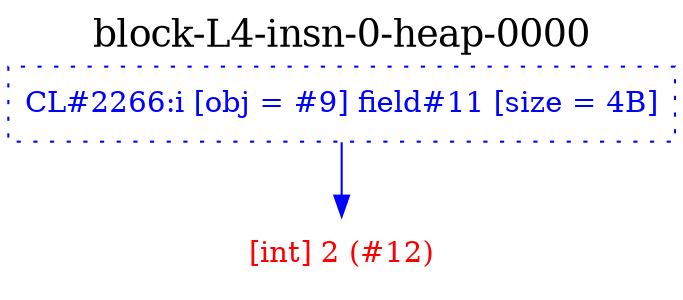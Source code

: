 digraph "block-L4-insn-0-heap-0000" {
	label=<<FONT POINT-SIZE="18">block-L4-insn-0-heap-0000</FONT>>;
	clusterrank=local;
	labelloc=t;
	"9" [shape=box, color=blue, fontcolor=blue, style=dotted, label="CL#2266:i [obj = #9] field#11 [size = 4B]"];
	"lonely1" [shape=plaintext, fontcolor=red, label="[int] 2 (#12)"];
	"9" -> "lonely1" [color=blue, fontcolor=blue];
}
